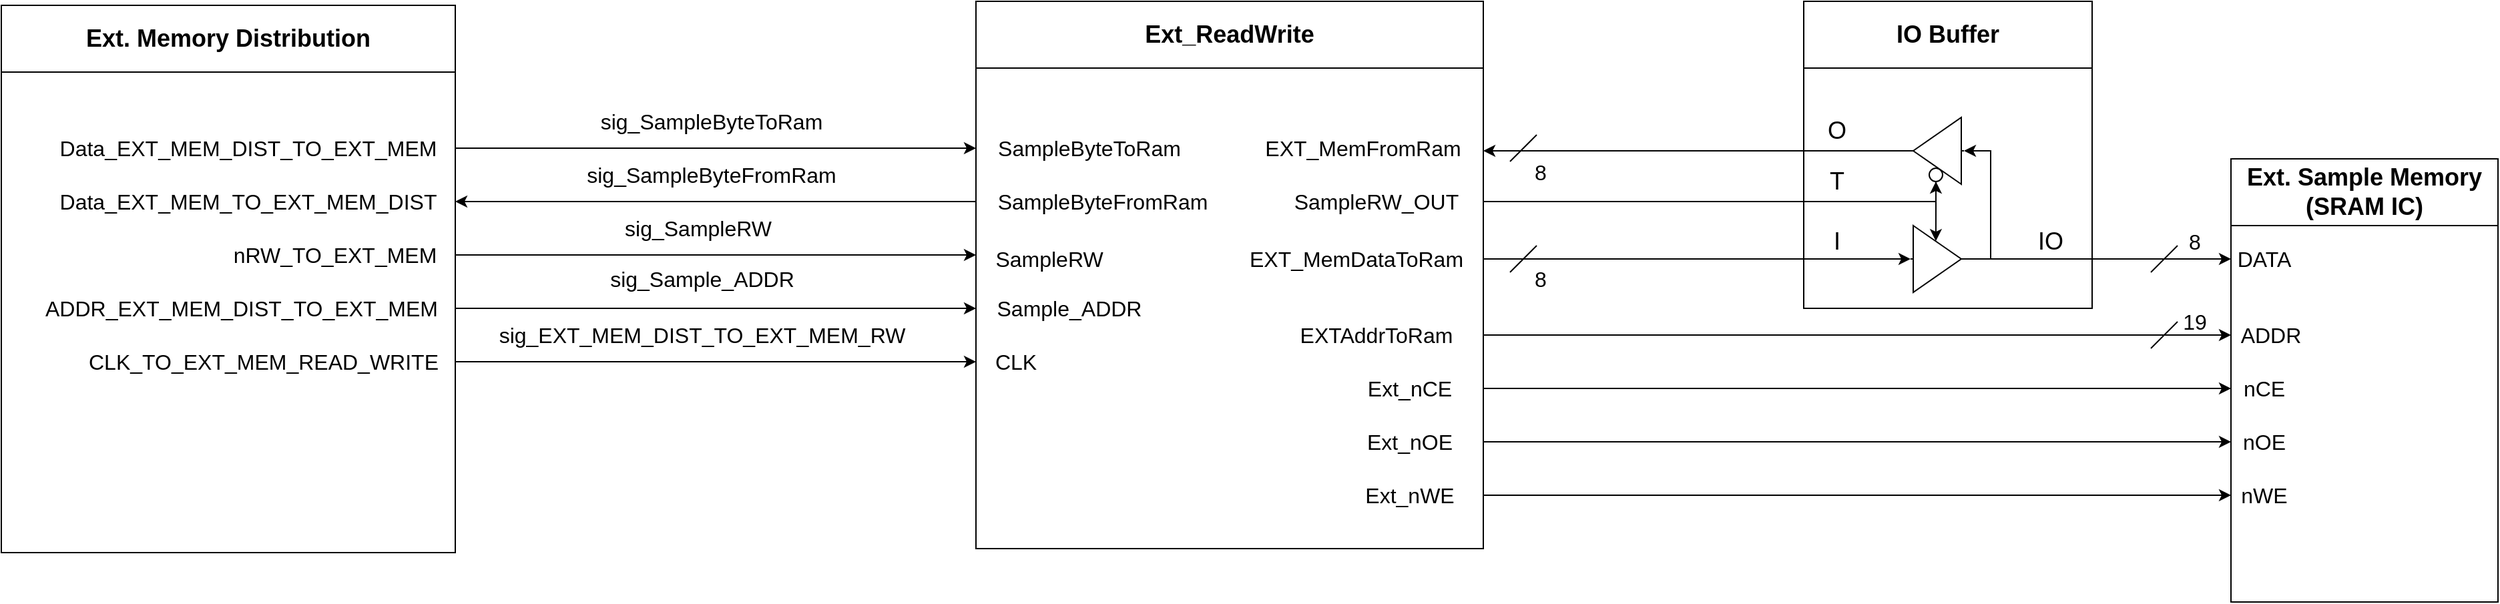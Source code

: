 <mxfile version="24.8.1">
  <diagram name="Side-1" id="aJmklAyvtg5XaqULvBCQ">
    <mxGraphModel dx="3703" dy="1066" grid="1" gridSize="10" guides="1" tooltips="1" connect="1" arrows="1" fold="1" page="1" pageScale="1" pageWidth="827" pageHeight="1169" math="0" shadow="0">
      <root>
        <mxCell id="0" />
        <mxCell id="1" parent="0" />
        <mxCell id="__iS7JAtG7eG2xqVKWpH-26" style="edgeStyle=orthogonalEdgeStyle;rounded=0;orthogonalLoop=1;jettySize=auto;html=1;exitX=1;exitY=0.5;exitDx=0;exitDy=0;exitPerimeter=0;" edge="1" parent="1" source="__iS7JAtG7eG2xqVKWpH-2">
          <mxGeometry relative="1" as="geometry">
            <mxPoint x="80" y="142" as="targetPoint" />
            <Array as="points">
              <mxPoint x="130" y="142" />
            </Array>
          </mxGeometry>
        </mxCell>
        <mxCell id="__iS7JAtG7eG2xqVKWpH-9" style="edgeStyle=orthogonalEdgeStyle;rounded=0;orthogonalLoop=1;jettySize=auto;html=1;exitX=1;exitY=0.5;exitDx=0;exitDy=0;exitPerimeter=0;" edge="1" parent="1" source="__iS7JAtG7eG2xqVKWpH-3">
          <mxGeometry relative="1" as="geometry">
            <mxPoint x="640" y="223" as="targetPoint" />
          </mxGeometry>
        </mxCell>
        <mxCell id="__iS7JAtG7eG2xqVKWpH-19" style="edgeStyle=orthogonalEdgeStyle;rounded=0;orthogonalLoop=1;jettySize=auto;html=1;exitX=0;exitY=0.5;exitDx=0;exitDy=0;exitPerimeter=0;startArrow=classic;startFill=1;endArrow=none;endFill=0;" edge="1" parent="1" source="__iS7JAtG7eG2xqVKWpH-3">
          <mxGeometry relative="1" as="geometry">
            <mxPoint x="80" y="223" as="targetPoint" />
          </mxGeometry>
        </mxCell>
        <mxCell id="__iS7JAtG7eG2xqVKWpH-3" value="" style="verticalLabelPosition=bottom;shadow=0;dashed=0;align=center;html=1;verticalAlign=top;shape=mxgraph.electrical.abstract.amplifier;direction=east;" vertex="1" parent="1">
          <mxGeometry x="400" y="198" width="40" height="50" as="geometry" />
        </mxCell>
        <mxCell id="__iS7JAtG7eG2xqVKWpH-5" style="edgeStyle=orthogonalEdgeStyle;rounded=0;orthogonalLoop=1;jettySize=auto;html=1;exitX=0.5;exitY=1;exitDx=0;exitDy=0;entryX=0.474;entryY=0.232;entryDx=0;entryDy=0;entryPerimeter=0;endArrow=classic;endFill=1;" edge="1" parent="1" source="__iS7JAtG7eG2xqVKWpH-4" target="__iS7JAtG7eG2xqVKWpH-3">
          <mxGeometry relative="1" as="geometry">
            <mxPoint x="419" y="208" as="targetPoint" />
          </mxGeometry>
        </mxCell>
        <mxCell id="__iS7JAtG7eG2xqVKWpH-11" style="edgeStyle=orthogonalEdgeStyle;rounded=0;orthogonalLoop=1;jettySize=auto;html=1;exitX=0;exitY=0.5;exitDx=0;exitDy=0;exitPerimeter=0;entryX=1;entryY=0.5;entryDx=0;entryDy=0;entryPerimeter=0;endArrow=none;endFill=0;startArrow=classic;startFill=1;" edge="1" parent="1" source="__iS7JAtG7eG2xqVKWpH-2" target="__iS7JAtG7eG2xqVKWpH-3">
          <mxGeometry relative="1" as="geometry" />
        </mxCell>
        <mxCell id="__iS7JAtG7eG2xqVKWpH-14" value="&lt;font style=&quot;font-size: 18px;&quot;&gt;IO&lt;/font&gt;" style="text;html=1;align=center;verticalAlign=middle;whiteSpace=wrap;rounded=0;" vertex="1" parent="1">
          <mxGeometry x="490" y="200" width="30" height="20" as="geometry" />
        </mxCell>
        <mxCell id="__iS7JAtG7eG2xqVKWpH-15" value="&lt;font style=&quot;font-size: 18px;&quot;&gt;Ext. Sample Memory&lt;br&gt;(SRAM IC)&lt;/font&gt;" style="swimlane;whiteSpace=wrap;html=1;startSize=50;" vertex="1" parent="1">
          <mxGeometry x="640" y="148" width="200" height="332" as="geometry" />
        </mxCell>
        <mxCell id="__iS7JAtG7eG2xqVKWpH-41" value="&lt;font style=&quot;font-size: 16px;&quot;&gt;nWE&lt;/font&gt;" style="text;html=1;align=center;verticalAlign=middle;whiteSpace=wrap;rounded=0;" vertex="1" parent="__iS7JAtG7eG2xqVKWpH-15">
          <mxGeometry y="242" width="50" height="20" as="geometry" />
        </mxCell>
        <mxCell id="__iS7JAtG7eG2xqVKWpH-43" value="&lt;font style=&quot;font-size: 16px;&quot;&gt;nOE&lt;/font&gt;" style="text;html=1;align=center;verticalAlign=middle;whiteSpace=wrap;rounded=0;" vertex="1" parent="__iS7JAtG7eG2xqVKWpH-15">
          <mxGeometry y="202" width="50" height="20" as="geometry" />
        </mxCell>
        <mxCell id="__iS7JAtG7eG2xqVKWpH-44" value="&lt;font style=&quot;font-size: 16px;&quot;&gt;nCE&lt;/font&gt;" style="text;html=1;align=center;verticalAlign=middle;whiteSpace=wrap;rounded=0;" vertex="1" parent="__iS7JAtG7eG2xqVKWpH-15">
          <mxGeometry y="162" width="50" height="20" as="geometry" />
        </mxCell>
        <mxCell id="__iS7JAtG7eG2xqVKWpH-45" value="&lt;font style=&quot;font-size: 16px;&quot;&gt;ADDR&lt;/font&gt;" style="text;html=1;align=center;verticalAlign=middle;whiteSpace=wrap;rounded=0;" vertex="1" parent="__iS7JAtG7eG2xqVKWpH-15">
          <mxGeometry y="122" width="60" height="20" as="geometry" />
        </mxCell>
        <mxCell id="__iS7JAtG7eG2xqVKWpH-46" value="&lt;font style=&quot;font-size: 16px;&quot;&gt;DATA&lt;/font&gt;" style="text;html=1;align=center;verticalAlign=middle;whiteSpace=wrap;rounded=0;" vertex="1" parent="__iS7JAtG7eG2xqVKWpH-15">
          <mxGeometry y="65" width="50" height="20" as="geometry" />
        </mxCell>
        <mxCell id="__iS7JAtG7eG2xqVKWpH-23" style="edgeStyle=orthogonalEdgeStyle;rounded=0;orthogonalLoop=1;jettySize=auto;html=1;entryX=0.5;entryY=1;entryDx=0;entryDy=0;" edge="1" parent="1" target="__iS7JAtG7eG2xqVKWpH-4">
          <mxGeometry relative="1" as="geometry">
            <mxPoint x="80" y="180" as="sourcePoint" />
            <mxPoint x="419" y="170" as="targetPoint" />
            <Array as="points">
              <mxPoint x="419" y="180" />
            </Array>
          </mxGeometry>
        </mxCell>
        <mxCell id="__iS7JAtG7eG2xqVKWpH-34" style="edgeStyle=orthogonalEdgeStyle;rounded=0;orthogonalLoop=1;jettySize=auto;html=1;" edge="1" parent="1">
          <mxGeometry relative="1" as="geometry">
            <mxPoint x="640" y="280" as="targetPoint" />
            <mxPoint x="80" y="280" as="sourcePoint" />
          </mxGeometry>
        </mxCell>
        <mxCell id="__iS7JAtG7eG2xqVKWpH-38" style="edgeStyle=orthogonalEdgeStyle;rounded=0;orthogonalLoop=1;jettySize=auto;html=1;" edge="1" parent="1">
          <mxGeometry relative="1" as="geometry">
            <mxPoint x="80" y="320" as="sourcePoint" />
            <mxPoint x="640" y="320" as="targetPoint" />
          </mxGeometry>
        </mxCell>
        <mxCell id="__iS7JAtG7eG2xqVKWpH-39" style="edgeStyle=orthogonalEdgeStyle;rounded=0;orthogonalLoop=1;jettySize=auto;html=1;" edge="1" parent="1">
          <mxGeometry relative="1" as="geometry">
            <mxPoint x="640" y="360" as="targetPoint" />
            <mxPoint x="80" y="360" as="sourcePoint" />
          </mxGeometry>
        </mxCell>
        <mxCell id="__iS7JAtG7eG2xqVKWpH-40" style="edgeStyle=orthogonalEdgeStyle;rounded=0;orthogonalLoop=1;jettySize=auto;html=1;" edge="1" parent="1">
          <mxGeometry relative="1" as="geometry">
            <mxPoint x="640" y="400" as="targetPoint" />
            <mxPoint x="80" y="400" as="sourcePoint" />
          </mxGeometry>
        </mxCell>
        <mxCell id="__iS7JAtG7eG2xqVKWpH-89" style="edgeStyle=orthogonalEdgeStyle;rounded=0;orthogonalLoop=1;jettySize=auto;html=1;endArrow=none;endFill=0;startArrow=classic;startFill=1;" edge="1" parent="1">
          <mxGeometry relative="1" as="geometry">
            <mxPoint x="-690" y="140" as="targetPoint" />
            <mxPoint x="-300" y="140" as="sourcePoint" />
          </mxGeometry>
        </mxCell>
        <mxCell id="__iS7JAtG7eG2xqVKWpH-90" style="edgeStyle=orthogonalEdgeStyle;rounded=0;orthogonalLoop=1;jettySize=auto;html=1;" edge="1" parent="1">
          <mxGeometry relative="1" as="geometry">
            <mxPoint x="-690" y="180" as="targetPoint" />
            <mxPoint x="-300" y="180" as="sourcePoint" />
          </mxGeometry>
        </mxCell>
        <mxCell id="__iS7JAtG7eG2xqVKWpH-16" value="&lt;font style=&quot;font-size: 18px;&quot;&gt;Ext_ReadWrite&lt;br&gt;&lt;/font&gt;" style="swimlane;whiteSpace=wrap;html=1;startSize=50;" vertex="1" parent="1">
          <mxGeometry x="-300" y="30" width="380" height="410" as="geometry" />
        </mxCell>
        <mxCell id="__iS7JAtG7eG2xqVKWpH-56" value="&lt;font style=&quot;font-size: 16px;&quot;&gt;SampleByteToRam&lt;/font&gt;" style="text;html=1;align=center;verticalAlign=middle;whiteSpace=wrap;rounded=0;" vertex="1" parent="__iS7JAtG7eG2xqVKWpH-16">
          <mxGeometry x="10" y="100" width="150" height="20" as="geometry" />
        </mxCell>
        <mxCell id="__iS7JAtG7eG2xqVKWpH-57" value="&lt;font style=&quot;font-size: 16px;&quot;&gt;SampleByteFromRam&lt;/font&gt;" style="text;html=1;align=center;verticalAlign=middle;whiteSpace=wrap;rounded=0;" vertex="1" parent="__iS7JAtG7eG2xqVKWpH-16">
          <mxGeometry x="10" y="140" width="170" height="20" as="geometry" />
        </mxCell>
        <mxCell id="__iS7JAtG7eG2xqVKWpH-58" value="&lt;font style=&quot;font-size: 16px;&quot;&gt;SampleRW&lt;/font&gt;" style="text;html=1;align=center;verticalAlign=middle;whiteSpace=wrap;rounded=0;" vertex="1" parent="__iS7JAtG7eG2xqVKWpH-16">
          <mxGeometry x="10" y="183" width="90" height="20" as="geometry" />
        </mxCell>
        <mxCell id="__iS7JAtG7eG2xqVKWpH-59" value="&lt;font style=&quot;font-size: 16px;&quot;&gt;Sample_ADDR&lt;/font&gt;" style="text;html=1;align=center;verticalAlign=middle;whiteSpace=wrap;rounded=0;" vertex="1" parent="__iS7JAtG7eG2xqVKWpH-16">
          <mxGeometry x="10" y="220" width="120" height="20" as="geometry" />
        </mxCell>
        <mxCell id="__iS7JAtG7eG2xqVKWpH-60" value="&lt;font style=&quot;font-size: 16px;&quot;&gt;CLK&lt;/font&gt;" style="text;html=1;align=center;verticalAlign=middle;whiteSpace=wrap;rounded=0;" vertex="1" parent="__iS7JAtG7eG2xqVKWpH-16">
          <mxGeometry x="10" y="260" width="40" height="20" as="geometry" />
        </mxCell>
        <mxCell id="__iS7JAtG7eG2xqVKWpH-30" value="&lt;font style=&quot;font-size: 16px;&quot;&gt;SampleRW_OUT&lt;/font&gt;" style="text;html=1;align=center;verticalAlign=middle;whiteSpace=wrap;rounded=0;" vertex="1" parent="__iS7JAtG7eG2xqVKWpH-16">
          <mxGeometry x="230" y="140" width="140" height="20" as="geometry" />
        </mxCell>
        <mxCell id="__iS7JAtG7eG2xqVKWpH-31" value="&lt;font style=&quot;font-size: 16px;&quot;&gt;EXT_MemDataToRam&lt;/font&gt;" style="text;html=1;align=center;verticalAlign=middle;whiteSpace=wrap;rounded=0;" vertex="1" parent="__iS7JAtG7eG2xqVKWpH-16">
          <mxGeometry x="200" y="183" width="170" height="20" as="geometry" />
        </mxCell>
        <mxCell id="__iS7JAtG7eG2xqVKWpH-32" value="&lt;font style=&quot;font-size: 16px;&quot;&gt;EXT_MemFromRam&lt;/font&gt;" style="text;html=1;align=center;verticalAlign=middle;whiteSpace=wrap;rounded=0;" vertex="1" parent="__iS7JAtG7eG2xqVKWpH-16">
          <mxGeometry x="210" y="100" width="160" height="20" as="geometry" />
        </mxCell>
        <mxCell id="__iS7JAtG7eG2xqVKWpH-33" value="&lt;font style=&quot;font-size: 16px;&quot;&gt;EXTAddrToRam&lt;/font&gt;" style="text;html=1;align=center;verticalAlign=middle;whiteSpace=wrap;rounded=0;" vertex="1" parent="__iS7JAtG7eG2xqVKWpH-16">
          <mxGeometry x="235" y="240" width="130" height="20" as="geometry" />
        </mxCell>
        <mxCell id="__iS7JAtG7eG2xqVKWpH-35" value="&lt;font style=&quot;font-size: 16px;&quot;&gt;Ext_nCE&lt;/font&gt;" style="text;html=1;align=center;verticalAlign=middle;whiteSpace=wrap;rounded=0;" vertex="1" parent="__iS7JAtG7eG2xqVKWpH-16">
          <mxGeometry x="290" y="280" width="70" height="20" as="geometry" />
        </mxCell>
        <mxCell id="__iS7JAtG7eG2xqVKWpH-36" value="&lt;font style=&quot;font-size: 16px;&quot;&gt;Ext_nOE&lt;/font&gt;" style="text;html=1;align=center;verticalAlign=middle;whiteSpace=wrap;rounded=0;" vertex="1" parent="__iS7JAtG7eG2xqVKWpH-16">
          <mxGeometry x="290" y="320" width="70" height="20" as="geometry" />
        </mxCell>
        <mxCell id="__iS7JAtG7eG2xqVKWpH-37" value="&lt;font style=&quot;font-size: 16px;&quot;&gt;Ext_nWE&lt;/font&gt;" style="text;html=1;align=center;verticalAlign=middle;whiteSpace=wrap;rounded=0;" vertex="1" parent="__iS7JAtG7eG2xqVKWpH-16">
          <mxGeometry x="290" y="360" width="70" height="20" as="geometry" />
        </mxCell>
        <mxCell id="__iS7JAtG7eG2xqVKWpH-24" value="&lt;span style=&quot;font-size: 18px;&quot;&gt;IO Buffer&lt;/span&gt;" style="swimlane;whiteSpace=wrap;html=1;startSize=50;" vertex="1" parent="1">
          <mxGeometry x="320" y="30" width="216" height="230" as="geometry" />
        </mxCell>
        <mxCell id="__iS7JAtG7eG2xqVKWpH-25" value="&lt;font style=&quot;font-size: 18px;&quot;&gt;T&lt;/font&gt;" style="text;html=1;align=center;verticalAlign=middle;whiteSpace=wrap;rounded=0;" vertex="1" parent="__iS7JAtG7eG2xqVKWpH-24">
          <mxGeometry x="10" y="125" width="30" height="20" as="geometry" />
        </mxCell>
        <mxCell id="__iS7JAtG7eG2xqVKWpH-27" value="&lt;font style=&quot;font-size: 18px;&quot;&gt;O&lt;/font&gt;" style="text;html=1;align=center;verticalAlign=middle;whiteSpace=wrap;rounded=0;" vertex="1" parent="__iS7JAtG7eG2xqVKWpH-24">
          <mxGeometry x="10" y="87" width="30" height="20" as="geometry" />
        </mxCell>
        <mxCell id="__iS7JAtG7eG2xqVKWpH-28" value="&lt;font style=&quot;font-size: 18px;&quot;&gt;I&lt;/font&gt;" style="text;html=1;align=center;verticalAlign=middle;whiteSpace=wrap;rounded=0;" vertex="1" parent="__iS7JAtG7eG2xqVKWpH-24">
          <mxGeometry x="10" y="170" width="30" height="20" as="geometry" />
        </mxCell>
        <mxCell id="__iS7JAtG7eG2xqVKWpH-4" value="" style="ellipse;whiteSpace=wrap;html=1;aspect=fixed;" vertex="1" parent="__iS7JAtG7eG2xqVKWpH-24">
          <mxGeometry x="94" y="125" width="10" height="10" as="geometry" />
        </mxCell>
        <mxCell id="__iS7JAtG7eG2xqVKWpH-2" value="" style="verticalLabelPosition=bottom;shadow=0;dashed=0;align=center;html=1;verticalAlign=top;shape=mxgraph.electrical.abstract.amplifier;direction=west;" vertex="1" parent="__iS7JAtG7eG2xqVKWpH-24">
          <mxGeometry x="80" y="87" width="40" height="50" as="geometry" />
        </mxCell>
        <mxCell id="__iS7JAtG7eG2xqVKWpH-47" value="&lt;font style=&quot;font-size: 16px;&quot;&gt;19&lt;/font&gt;" style="text;html=1;align=center;verticalAlign=middle;whiteSpace=wrap;rounded=0;" vertex="1" parent="1">
          <mxGeometry x="600" y="260" width="26" height="20" as="geometry" />
        </mxCell>
        <mxCell id="__iS7JAtG7eG2xqVKWpH-48" value="&lt;font style=&quot;font-size: 16px;&quot;&gt;8&lt;/font&gt;" style="text;html=1;align=center;verticalAlign=middle;whiteSpace=wrap;rounded=0;" vertex="1" parent="1">
          <mxGeometry x="600" y="200" width="26" height="20" as="geometry" />
        </mxCell>
        <mxCell id="__iS7JAtG7eG2xqVKWpH-49" value="" style="endArrow=none;html=1;rounded=0;" edge="1" parent="1">
          <mxGeometry width="50" height="50" relative="1" as="geometry">
            <mxPoint x="580" y="290" as="sourcePoint" />
            <mxPoint x="600" y="270" as="targetPoint" />
          </mxGeometry>
        </mxCell>
        <mxCell id="__iS7JAtG7eG2xqVKWpH-50" value="" style="endArrow=none;html=1;rounded=0;" edge="1" parent="1">
          <mxGeometry width="50" height="50" relative="1" as="geometry">
            <mxPoint x="580" y="233" as="sourcePoint" />
            <mxPoint x="600" y="213" as="targetPoint" />
          </mxGeometry>
        </mxCell>
        <mxCell id="__iS7JAtG7eG2xqVKWpH-91" style="edgeStyle=orthogonalEdgeStyle;rounded=0;orthogonalLoop=1;jettySize=auto;html=1;" edge="1" parent="1">
          <mxGeometry relative="1" as="geometry">
            <mxPoint x="-300.0" y="220" as="targetPoint" />
            <mxPoint x="-690" y="220" as="sourcePoint" />
          </mxGeometry>
        </mxCell>
        <mxCell id="__iS7JAtG7eG2xqVKWpH-92" style="edgeStyle=orthogonalEdgeStyle;rounded=0;orthogonalLoop=1;jettySize=auto;html=1;" edge="1" parent="1">
          <mxGeometry relative="1" as="geometry">
            <mxPoint x="-300" y="260" as="targetPoint" />
            <mxPoint x="-690" y="260" as="sourcePoint" />
          </mxGeometry>
        </mxCell>
        <mxCell id="__iS7JAtG7eG2xqVKWpH-93" style="edgeStyle=orthogonalEdgeStyle;rounded=0;orthogonalLoop=1;jettySize=auto;html=1;" edge="1" parent="1">
          <mxGeometry relative="1" as="geometry">
            <mxPoint x="-300.0" y="300" as="targetPoint" />
            <mxPoint x="-690" y="300" as="sourcePoint" />
          </mxGeometry>
        </mxCell>
        <mxCell id="__iS7JAtG7eG2xqVKWpH-61" value="&lt;font style=&quot;font-size: 18px;&quot;&gt;Ext. Memory Distribution&lt;/font&gt;" style="swimlane;whiteSpace=wrap;html=1;startSize=50;" vertex="1" parent="1">
          <mxGeometry x="-1030" y="33" width="340" height="410" as="geometry" />
        </mxCell>
        <mxCell id="__iS7JAtG7eG2xqVKWpH-74" value="&lt;span style=&quot;font-size: 16px;&quot;&gt;Data_EXT_MEM_DIST_TO_EXT_MEM&lt;/span&gt;" style="text;html=1;align=center;verticalAlign=middle;whiteSpace=wrap;rounded=0;" vertex="1" parent="__iS7JAtG7eG2xqVKWpH-61">
          <mxGeometry x="40" y="97" width="290" height="20" as="geometry" />
        </mxCell>
        <mxCell id="__iS7JAtG7eG2xqVKWpH-75" value="&lt;span style=&quot;font-size: 16px;&quot;&gt;Data_EXT_MEM_TO_EXT_MEM_DIST&lt;/span&gt;" style="text;html=1;align=center;verticalAlign=middle;whiteSpace=wrap;rounded=0;" vertex="1" parent="__iS7JAtG7eG2xqVKWpH-61">
          <mxGeometry x="40" y="137" width="290" height="20" as="geometry" />
        </mxCell>
        <mxCell id="__iS7JAtG7eG2xqVKWpH-76" value="&lt;span style=&quot;font-size: 16px;&quot;&gt;nRW_TO_EXT_MEM&lt;/span&gt;" style="text;html=1;align=center;verticalAlign=middle;whiteSpace=wrap;rounded=0;" vertex="1" parent="__iS7JAtG7eG2xqVKWpH-61">
          <mxGeometry x="170" y="177" width="160" height="20" as="geometry" />
        </mxCell>
        <mxCell id="__iS7JAtG7eG2xqVKWpH-77" value="&lt;span style=&quot;font-size: 16px;&quot;&gt;ADDR_EXT_MEM_DIST_TO_EXT_MEM&lt;/span&gt;" style="text;html=1;align=center;verticalAlign=middle;whiteSpace=wrap;rounded=0;" vertex="1" parent="__iS7JAtG7eG2xqVKWpH-61">
          <mxGeometry x="30" y="217" width="300" height="20" as="geometry" />
        </mxCell>
        <mxCell id="__iS7JAtG7eG2xqVKWpH-78" value="&lt;span style=&quot;font-size: 16px;&quot;&gt;CLK_TO_EXT_MEM_READ_WRITE&lt;/span&gt;" style="text;html=1;align=center;verticalAlign=middle;whiteSpace=wrap;rounded=0;" vertex="1" parent="__iS7JAtG7eG2xqVKWpH-61">
          <mxGeometry x="63" y="257" width="267" height="20" as="geometry" />
        </mxCell>
        <mxCell id="__iS7JAtG7eG2xqVKWpH-79" value="&lt;font style=&quot;font-size: 16px;&quot;&gt;sig_SampleByteToRam&lt;/font&gt;" style="text;html=1;align=center;verticalAlign=middle;whiteSpace=wrap;rounded=0;" vertex="1" parent="1">
          <mxGeometry x="-583" y="110" width="170" height="20" as="geometry" />
        </mxCell>
        <mxCell id="__iS7JAtG7eG2xqVKWpH-81" value="&lt;font style=&quot;font-size: 16px;&quot;&gt;sig_SampleByteFromRam&lt;/font&gt;" style="text;html=1;align=center;verticalAlign=middle;whiteSpace=wrap;rounded=0;" vertex="1" parent="1">
          <mxGeometry x="-593" y="150" width="190" height="20" as="geometry" />
        </mxCell>
        <mxCell id="__iS7JAtG7eG2xqVKWpH-82" value="&lt;font style=&quot;font-size: 16px;&quot;&gt;sig_SampleRW&lt;/font&gt;" style="text;html=1;align=center;verticalAlign=middle;whiteSpace=wrap;rounded=0;" vertex="1" parent="1">
          <mxGeometry x="-568" y="190" width="120" height="20" as="geometry" />
        </mxCell>
        <mxCell id="__iS7JAtG7eG2xqVKWpH-83" value="&lt;font style=&quot;font-size: 16px;&quot;&gt;sig_Sample_ADDR&lt;/font&gt;" style="text;html=1;align=center;verticalAlign=middle;whiteSpace=wrap;rounded=0;" vertex="1" parent="1">
          <mxGeometry x="-565" y="228" width="120" height="20" as="geometry" />
        </mxCell>
        <mxCell id="__iS7JAtG7eG2xqVKWpH-84" value="&lt;font style=&quot;font-size: 16px;&quot;&gt;sig_EXT_MEM_DIST_TO_EXT_MEM_RW&lt;/font&gt;" style="text;html=1;align=center;verticalAlign=middle;whiteSpace=wrap;rounded=0;" vertex="1" parent="1">
          <mxGeometry x="-665" y="270" width="320" height="20" as="geometry" />
        </mxCell>
        <mxCell id="__iS7JAtG7eG2xqVKWpH-54" value="&lt;font style=&quot;font-size: 16px;&quot;&gt;8&lt;/font&gt;" style="text;html=1;align=center;verticalAlign=middle;whiteSpace=wrap;rounded=0;" vertex="1" parent="1">
          <mxGeometry x="110" y="148" width="26" height="20" as="geometry" />
        </mxCell>
        <mxCell id="__iS7JAtG7eG2xqVKWpH-53" value="&lt;font style=&quot;font-size: 16px;&quot;&gt;8&lt;/font&gt;" style="text;html=1;align=center;verticalAlign=middle;whiteSpace=wrap;rounded=0;" vertex="1" parent="1">
          <mxGeometry x="110" y="228" width="26" height="20" as="geometry" />
        </mxCell>
        <mxCell id="__iS7JAtG7eG2xqVKWpH-52" value="" style="endArrow=none;html=1;rounded=0;" edge="1" parent="1">
          <mxGeometry width="50" height="50" relative="1" as="geometry">
            <mxPoint x="100" y="150" as="sourcePoint" />
            <mxPoint x="120" y="130" as="targetPoint" />
          </mxGeometry>
        </mxCell>
        <mxCell id="__iS7JAtG7eG2xqVKWpH-51" value="" style="endArrow=none;html=1;rounded=0;" edge="1" parent="1">
          <mxGeometry width="50" height="50" relative="1" as="geometry">
            <mxPoint x="100" y="233" as="sourcePoint" />
            <mxPoint x="120" y="213" as="targetPoint" />
          </mxGeometry>
        </mxCell>
      </root>
    </mxGraphModel>
  </diagram>
</mxfile>
